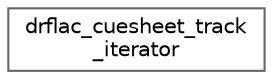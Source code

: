 digraph "Graphical Class Hierarchy"
{
 // LATEX_PDF_SIZE
  bgcolor="transparent";
  edge [fontname=Helvetica,fontsize=10,labelfontname=Helvetica,labelfontsize=10];
  node [fontname=Helvetica,fontsize=10,shape=box,height=0.2,width=0.4];
  rankdir="LR";
  Node0 [id="Node000000",label="drflac_cuesheet_track\l_iterator",height=0.2,width=0.4,color="grey40", fillcolor="white", style="filled",URL="$structdrflac__cuesheet__track__iterator.html",tooltip=" "];
}
